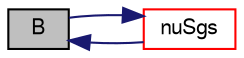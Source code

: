 digraph "B"
{
  bgcolor="transparent";
  edge [fontname="FreeSans",fontsize="10",labelfontname="FreeSans",labelfontsize="10"];
  node [fontname="FreeSans",fontsize="10",shape=record];
  rankdir="LR";
  Node4087 [label="B",height=0.2,width=0.4,color="black", fillcolor="grey75", style="filled", fontcolor="black"];
  Node4087 -> Node4088 [dir="back",color="midnightblue",fontsize="10",style="solid",fontname="FreeSans"];
  Node4088 [label="nuSgs",height=0.2,width=0.4,color="red",URL="$a30902.html#abde47ef2bb39f49cb72a765c4fd8cc3c",tooltip="Return SGS viscosity. "];
  Node4088 -> Node4087 [dir="back",color="midnightblue",fontsize="10",style="solid",fontname="FreeSans"];
}
